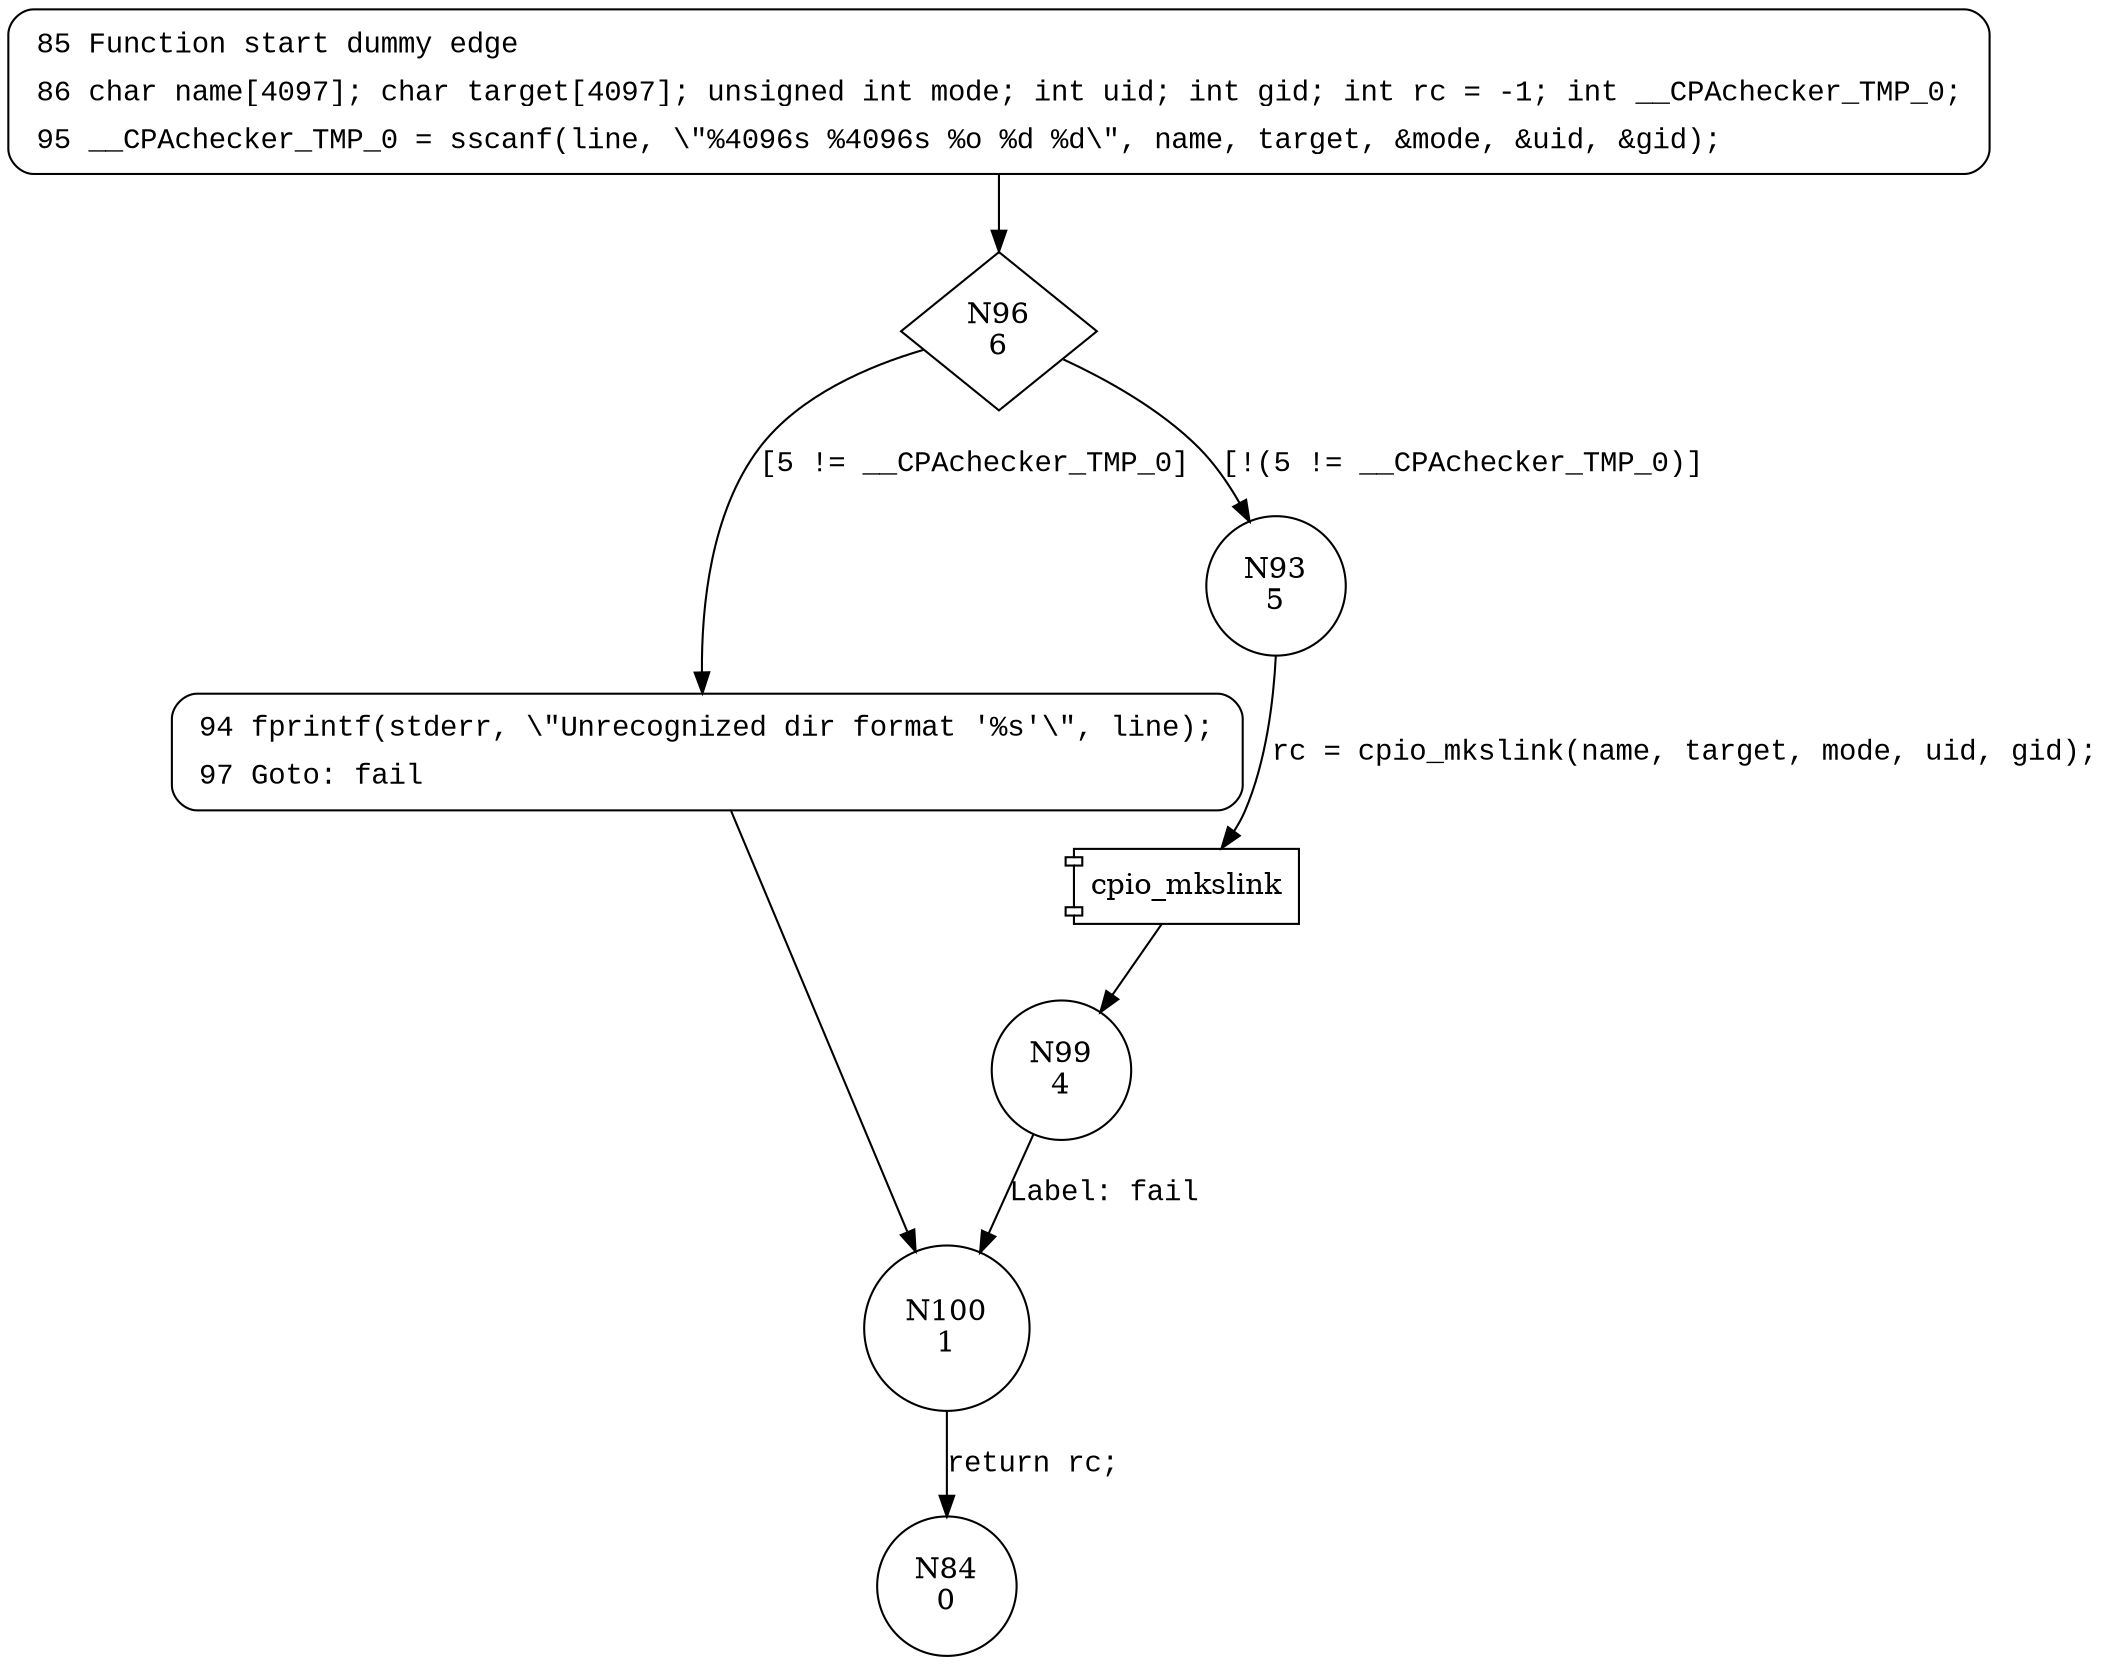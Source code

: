 digraph cpio_mkslink_line {
96 [shape="diamond" label="N96\n6"]
94 [shape="circle" label="N94\n3"]
93 [shape="circle" label="N93\n5"]
99 [shape="circle" label="N99\n4"]
100 [shape="circle" label="N100\n1"]
84 [shape="circle" label="N84\n0"]
85 [style="filled,bold" penwidth="1" fillcolor="white" fontname="Courier New" shape="Mrecord" label=<<table border="0" cellborder="0" cellpadding="3" bgcolor="white"><tr><td align="right">85</td><td align="left">Function start dummy edge</td></tr><tr><td align="right">86</td><td align="left">char name[4097]; char target[4097]; unsigned int mode; int uid; int gid; int rc = -1; int __CPAchecker_TMP_0;</td></tr><tr><td align="right">95</td><td align="left">__CPAchecker_TMP_0 = sscanf(line, \"%4096s %4096s %o %d %d\", name, target, &amp;mode, &amp;uid, &amp;gid);</td></tr></table>>]
85 -> 96[label=""]
94 [style="filled,bold" penwidth="1" fillcolor="white" fontname="Courier New" shape="Mrecord" label=<<table border="0" cellborder="0" cellpadding="3" bgcolor="white"><tr><td align="right">94</td><td align="left">fprintf(stderr, \"Unrecognized dir format '%s'\", line);</td></tr><tr><td align="right">97</td><td align="left">Goto: fail</td></tr></table>>]
94 -> 100[label=""]
96 -> 94 [label="[5 != __CPAchecker_TMP_0]" fontname="Courier New"]
96 -> 93 [label="[!(5 != __CPAchecker_TMP_0)]" fontname="Courier New"]
100020 [shape="component" label="cpio_mkslink"]
93 -> 100020 [label="rc = cpio_mkslink(name, target, mode, uid, gid);" fontname="Courier New"]
100020 -> 99 [label="" fontname="Courier New"]
100 -> 84 [label="return rc;" fontname="Courier New"]
99 -> 100 [label="Label: fail" fontname="Courier New"]
}